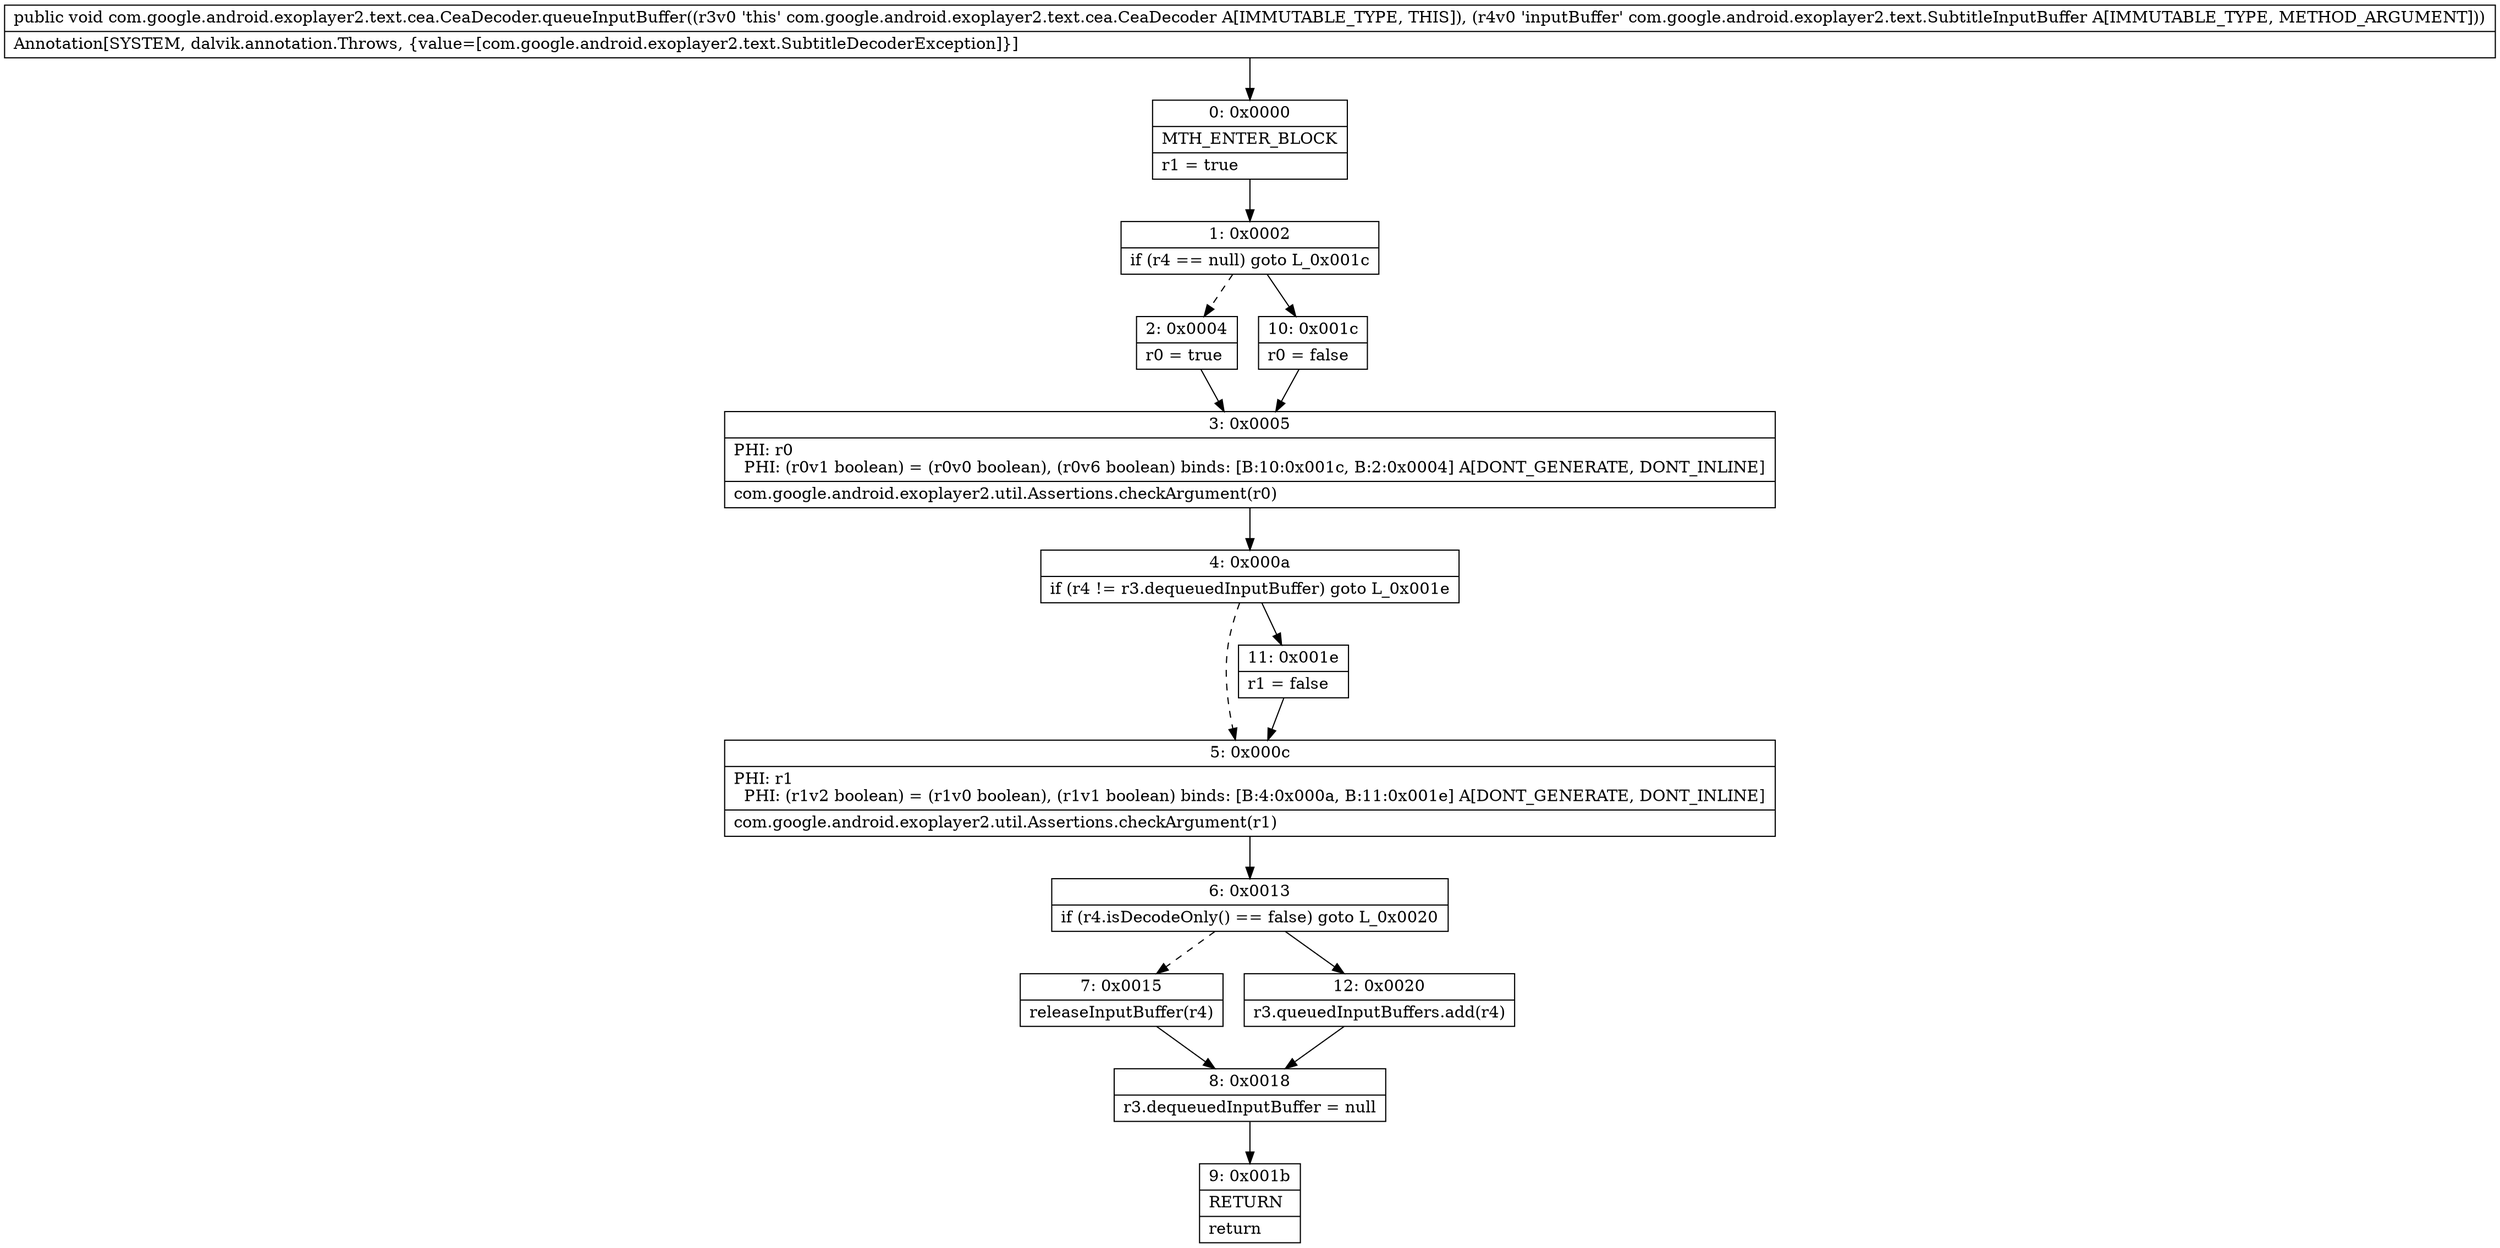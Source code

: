 digraph "CFG forcom.google.android.exoplayer2.text.cea.CeaDecoder.queueInputBuffer(Lcom\/google\/android\/exoplayer2\/text\/SubtitleInputBuffer;)V" {
Node_0 [shape=record,label="{0\:\ 0x0000|MTH_ENTER_BLOCK\l|r1 = true\l}"];
Node_1 [shape=record,label="{1\:\ 0x0002|if (r4 == null) goto L_0x001c\l}"];
Node_2 [shape=record,label="{2\:\ 0x0004|r0 = true\l}"];
Node_3 [shape=record,label="{3\:\ 0x0005|PHI: r0 \l  PHI: (r0v1 boolean) = (r0v0 boolean), (r0v6 boolean) binds: [B:10:0x001c, B:2:0x0004] A[DONT_GENERATE, DONT_INLINE]\l|com.google.android.exoplayer2.util.Assertions.checkArgument(r0)\l}"];
Node_4 [shape=record,label="{4\:\ 0x000a|if (r4 != r3.dequeuedInputBuffer) goto L_0x001e\l}"];
Node_5 [shape=record,label="{5\:\ 0x000c|PHI: r1 \l  PHI: (r1v2 boolean) = (r1v0 boolean), (r1v1 boolean) binds: [B:4:0x000a, B:11:0x001e] A[DONT_GENERATE, DONT_INLINE]\l|com.google.android.exoplayer2.util.Assertions.checkArgument(r1)\l}"];
Node_6 [shape=record,label="{6\:\ 0x0013|if (r4.isDecodeOnly() == false) goto L_0x0020\l}"];
Node_7 [shape=record,label="{7\:\ 0x0015|releaseInputBuffer(r4)\l}"];
Node_8 [shape=record,label="{8\:\ 0x0018|r3.dequeuedInputBuffer = null\l}"];
Node_9 [shape=record,label="{9\:\ 0x001b|RETURN\l|return\l}"];
Node_10 [shape=record,label="{10\:\ 0x001c|r0 = false\l}"];
Node_11 [shape=record,label="{11\:\ 0x001e|r1 = false\l}"];
Node_12 [shape=record,label="{12\:\ 0x0020|r3.queuedInputBuffers.add(r4)\l}"];
MethodNode[shape=record,label="{public void com.google.android.exoplayer2.text.cea.CeaDecoder.queueInputBuffer((r3v0 'this' com.google.android.exoplayer2.text.cea.CeaDecoder A[IMMUTABLE_TYPE, THIS]), (r4v0 'inputBuffer' com.google.android.exoplayer2.text.SubtitleInputBuffer A[IMMUTABLE_TYPE, METHOD_ARGUMENT]))  | Annotation[SYSTEM, dalvik.annotation.Throws, \{value=[com.google.android.exoplayer2.text.SubtitleDecoderException]\}]\l}"];
MethodNode -> Node_0;
Node_0 -> Node_1;
Node_1 -> Node_2[style=dashed];
Node_1 -> Node_10;
Node_2 -> Node_3;
Node_3 -> Node_4;
Node_4 -> Node_5[style=dashed];
Node_4 -> Node_11;
Node_5 -> Node_6;
Node_6 -> Node_7[style=dashed];
Node_6 -> Node_12;
Node_7 -> Node_8;
Node_8 -> Node_9;
Node_10 -> Node_3;
Node_11 -> Node_5;
Node_12 -> Node_8;
}

